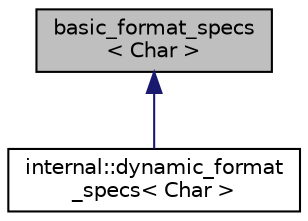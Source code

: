 digraph "basic_format_specs&lt; Char &gt;"
{
  edge [fontname="Helvetica",fontsize="10",labelfontname="Helvetica",labelfontsize="10"];
  node [fontname="Helvetica",fontsize="10",shape=record];
  Node0 [label="basic_format_specs\l\< Char \>",height=0.2,width=0.4,color="black", fillcolor="grey75", style="filled", fontcolor="black"];
  Node0 -> Node1 [dir="back",color="midnightblue",fontsize="10",style="solid",fontname="Helvetica"];
  Node1 [label="internal::dynamic_format\l_specs\< Char \>",height=0.2,width=0.4,color="black", fillcolor="white", style="filled",URL="$structinternal_1_1dynamic__format__specs.html"];
}
